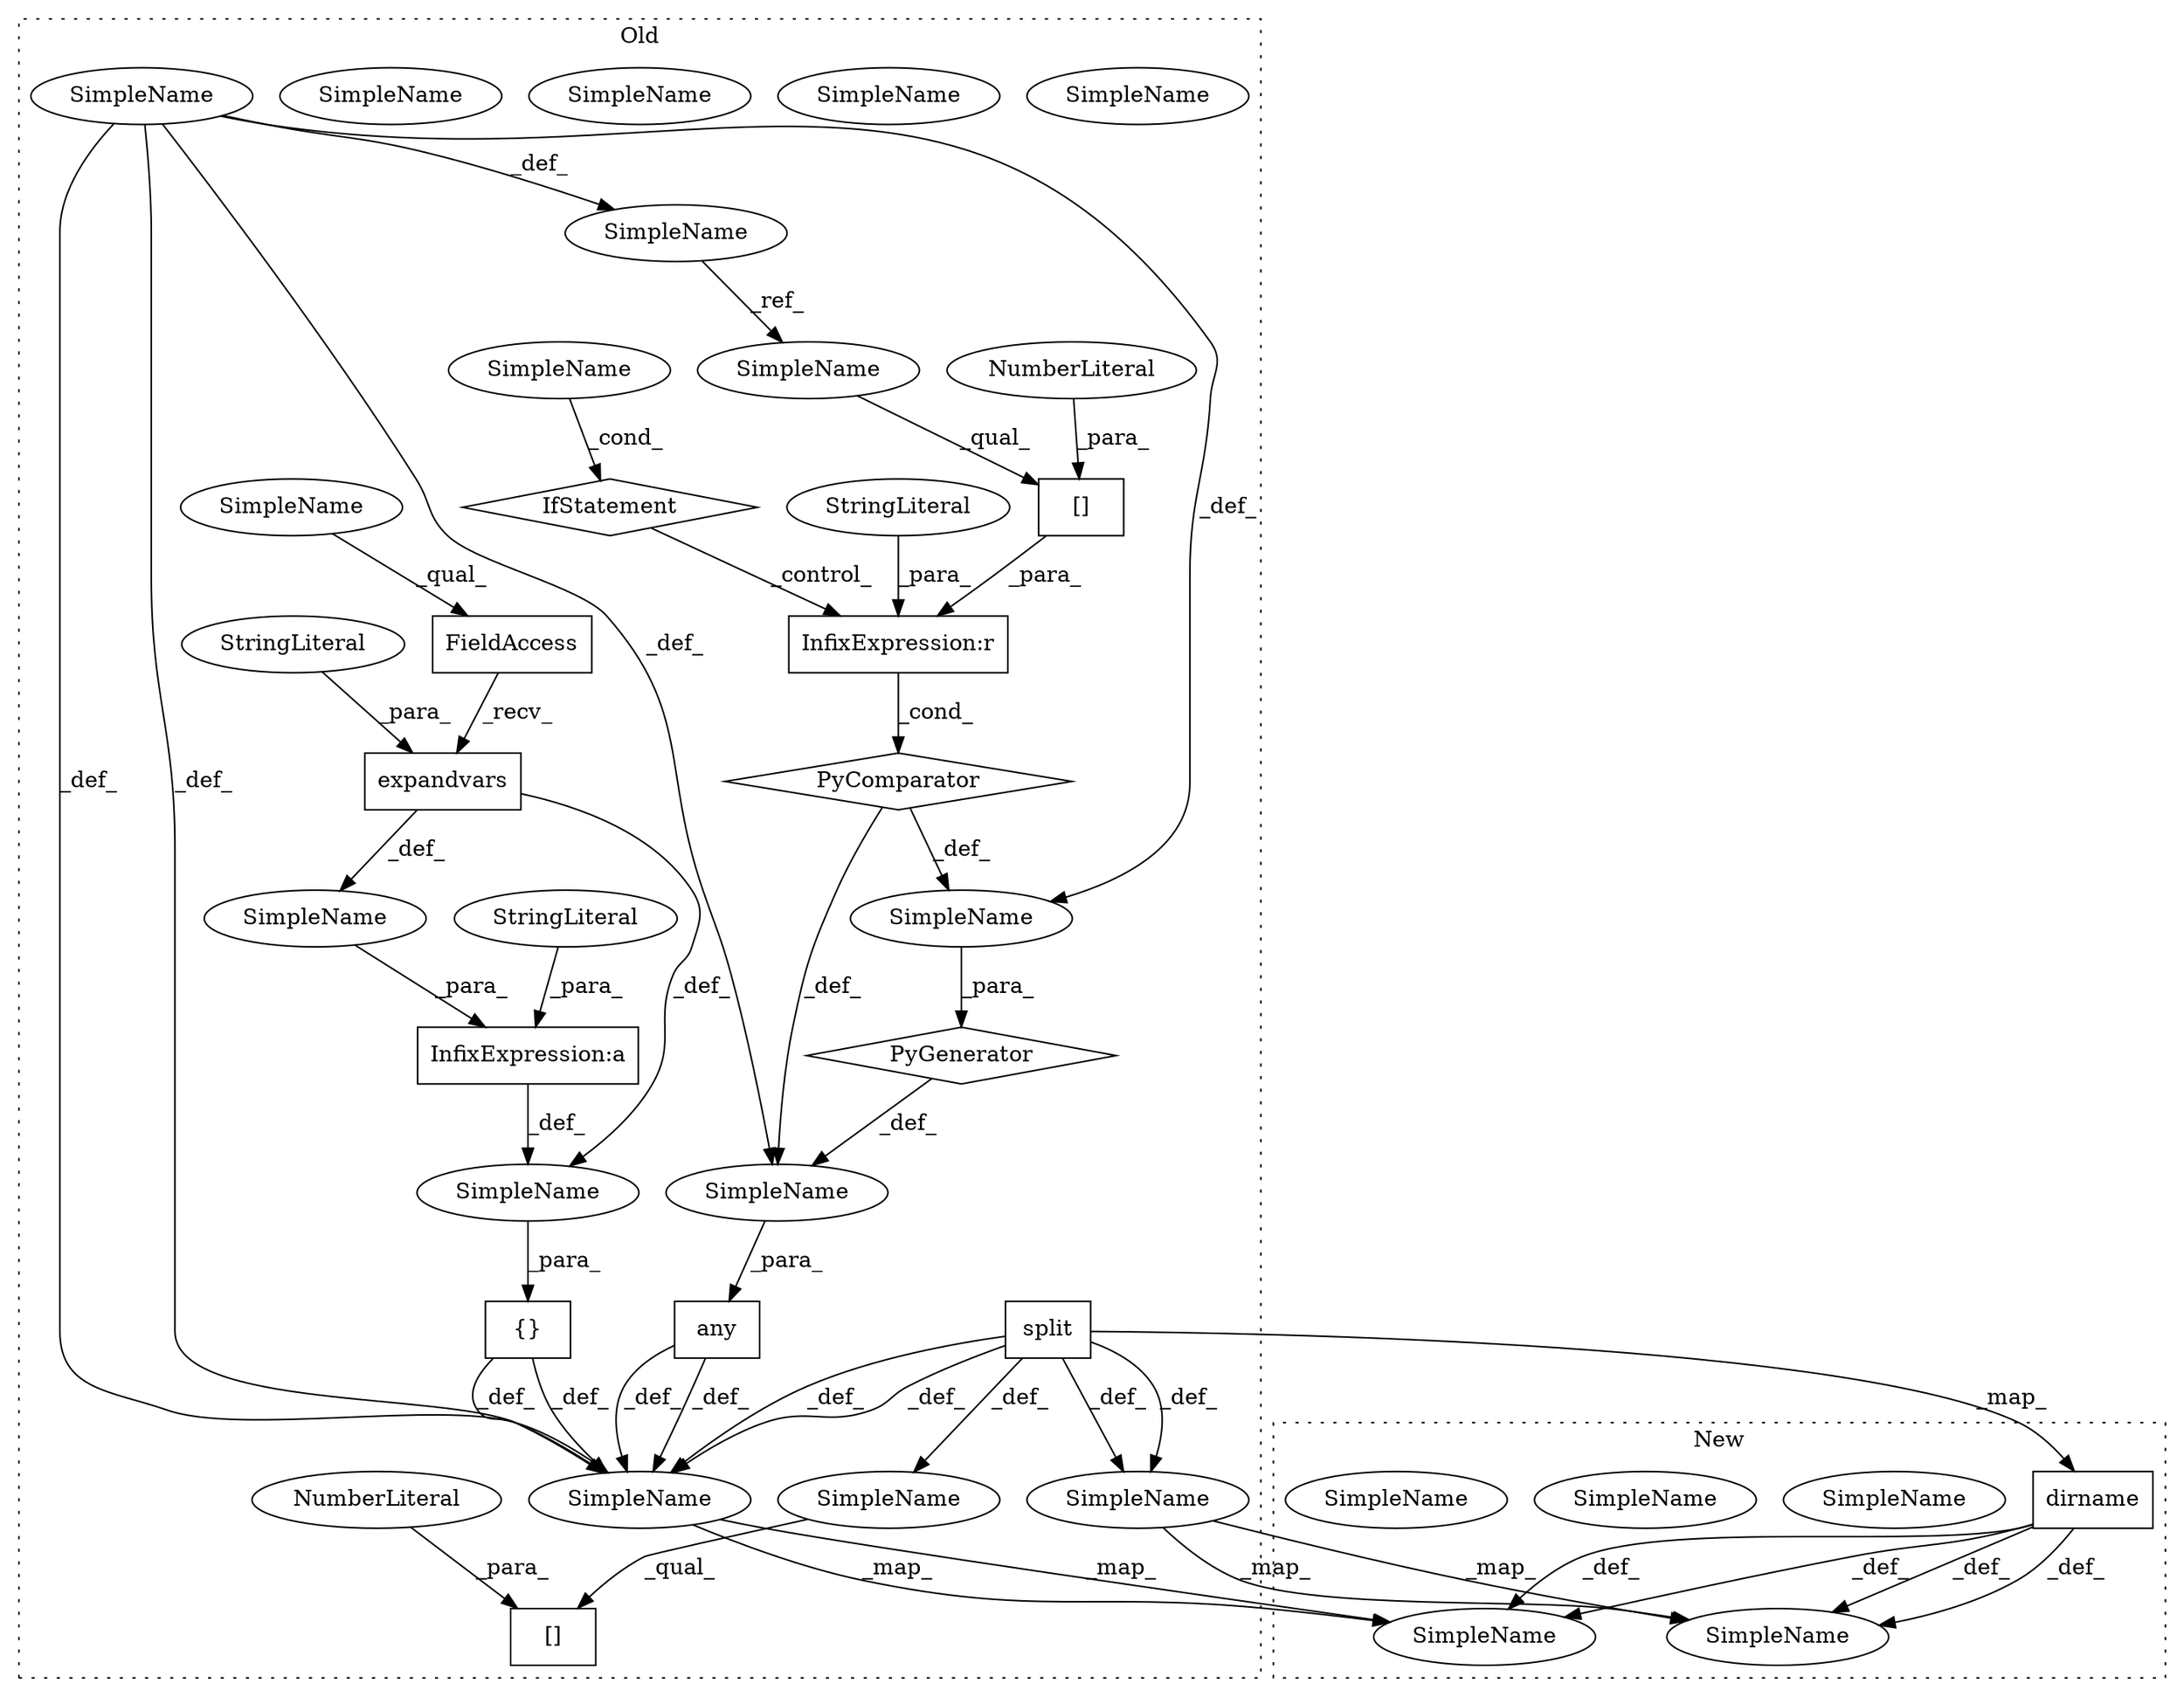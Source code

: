 digraph G {
subgraph cluster0 {
1 [label="split" a="32" s="307,338" l="6,1" shape="box"];
3 [label="[]" a="2" s="299,341" l="41,1" shape="box"];
4 [label="NumberLiteral" a="34" s="340" l="1" shape="ellipse"];
5 [label="SimpleName" a="42" s="782" l="3" shape="ellipse"];
8 [label="SimpleName" a="42" s="782" l="3" shape="ellipse"];
9 [label="SimpleName" a="42" s="" l="" shape="ellipse"];
10 [label="SimpleName" a="42" s="286" l="11" shape="ellipse"];
13 [label="SimpleName" a="42" s="286" l="11" shape="ellipse"];
14 [label="{}" a="4" s="1038,1086" l="1,1" shape="box"];
15 [label="InfixExpression:a" a="27" s="1072" l="3" shape="box"];
16 [label="expandvars" a="32" s="1048,1071" l="11,1" shape="box"];
18 [label="SimpleName" a="42" s="" l="" shape="ellipse"];
19 [label="PyGenerator" a="107" s="878" l="135" shape="diamond"];
20 [label="InfixExpression:r" a="27" s="891" l="4" shape="box"];
21 [label="StringLiteral" a="45" s="895" l="11" shape="ellipse"];
22 [label="[]" a="2" s="879,890" l="10,1" shape="box"];
23 [label="NumberLiteral" a="34" s="889" l="1" shape="ellipse"];
24 [label="FieldAccess" a="22" s="1040" l="7" shape="box"];
25 [label="SimpleName" a="42" s="1040" l="2" shape="ellipse"];
26 [label="IfStatement" a="25" s="973" l="34" shape="diamond"];
27 [label="SimpleName" a="42" s="1002" l="5" shape="ellipse"];
28 [label="SimpleName" a="42" s="" l="" shape="ellipse"];
29 [label="SimpleName" a="42" s="976" l="9" shape="ellipse"];
30 [label="SimpleName" a="42" s="" l="" shape="ellipse"];
31 [label="SimpleName" a="42" s="" l="" shape="ellipse"];
32 [label="any" a="32" s="865,1013" l="13,-3" shape="box"];
33 [label="PyComparator" a="113" s="973" l="34" shape="diamond"];
34 [label="StringLiteral" a="45" s="1075" l="10" shape="ellipse"];
35 [label="StringLiteral" a="45" s="1059" l="12" shape="ellipse"];
36 [label="SimpleName" a="42" s="879" l="9" shape="ellipse"];
37 [label="SimpleName" a="42" s="1040" l="2" shape="ellipse"];
38 [label="SimpleName" a="42" s="1002" l="5" shape="ellipse"];
39 [label="SimpleName" a="42" s="988" l="10" shape="ellipse"];
label = "Old";
style="dotted";
}
subgraph cluster1 {
2 [label="dirname" a="32" s="295,328" l="8,1" shape="box"];
6 [label="SimpleName" a="42" s="745" l="3" shape="ellipse"];
7 [label="SimpleName" a="42" s="745" l="3" shape="ellipse"];
11 [label="SimpleName" a="42" s="274" l="11" shape="ellipse"];
12 [label="SimpleName" a="42" s="274" l="11" shape="ellipse"];
17 [label="SimpleName" a="42" s="398" l="7" shape="ellipse"];
label = "New";
style="dotted";
}
1 -> 2 [label="_map_"];
1 -> 8 [label="_def_"];
1 -> 8 [label="_def_"];
1 -> 13 [label="_def_"];
1 -> 9 [label="_def_"];
1 -> 13 [label="_def_"];
2 -> 12 [label="_def_"];
2 -> 7 [label="_def_"];
2 -> 7 [label="_def_"];
2 -> 12 [label="_def_"];
4 -> 3 [label="_para_"];
8 -> 7 [label="_map_"];
8 -> 7 [label="_map_"];
9 -> 3 [label="_qual_"];
13 -> 12 [label="_map_"];
13 -> 12 [label="_map_"];
14 -> 8 [label="_def_"];
14 -> 8 [label="_def_"];
15 -> 28 [label="_def_"];
16 -> 28 [label="_def_"];
16 -> 30 [label="_def_"];
18 -> 19 [label="_para_"];
19 -> 31 [label="_def_"];
20 -> 33 [label="_cond_"];
21 -> 20 [label="_para_"];
22 -> 20 [label="_para_"];
23 -> 22 [label="_para_"];
24 -> 16 [label="_recv_"];
26 -> 20 [label="_control_"];
28 -> 14 [label="_para_"];
29 -> 36 [label="_ref_"];
30 -> 15 [label="_para_"];
31 -> 32 [label="_para_"];
32 -> 8 [label="_def_"];
32 -> 8 [label="_def_"];
33 -> 31 [label="_def_"];
33 -> 18 [label="_def_"];
34 -> 15 [label="_para_"];
35 -> 16 [label="_para_"];
36 -> 22 [label="_qual_"];
37 -> 24 [label="_qual_"];
38 -> 26 [label="_cond_"];
39 -> 18 [label="_def_"];
39 -> 8 [label="_def_"];
39 -> 31 [label="_def_"];
39 -> 29 [label="_def_"];
39 -> 8 [label="_def_"];
}